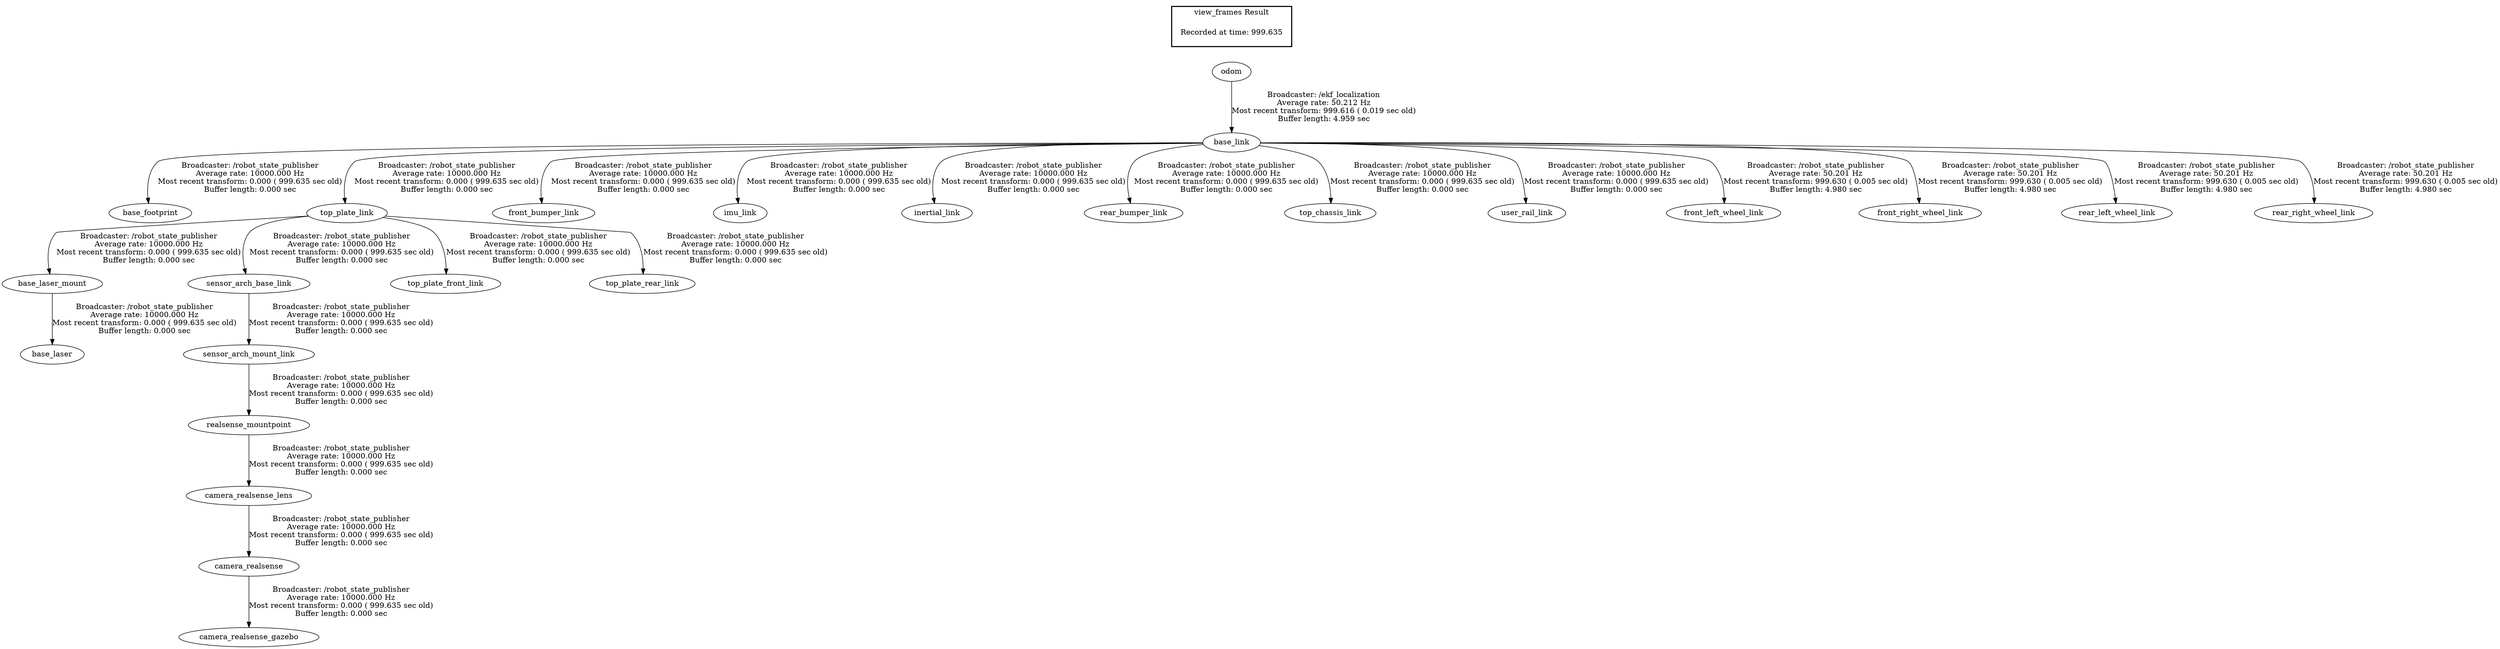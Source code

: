 digraph G {
"base_link" -> "base_footprint"[label="Broadcaster: /robot_state_publisher\nAverage rate: 10000.000 Hz\nMost recent transform: 0.000 ( 999.635 sec old)\nBuffer length: 0.000 sec\n"];
"odom" -> "base_link"[label="Broadcaster: /ekf_localization\nAverage rate: 50.212 Hz\nMost recent transform: 999.616 ( 0.019 sec old)\nBuffer length: 4.959 sec\n"];
"base_laser_mount" -> "base_laser"[label="Broadcaster: /robot_state_publisher\nAverage rate: 10000.000 Hz\nMost recent transform: 0.000 ( 999.635 sec old)\nBuffer length: 0.000 sec\n"];
"top_plate_link" -> "base_laser_mount"[label="Broadcaster: /robot_state_publisher\nAverage rate: 10000.000 Hz\nMost recent transform: 0.000 ( 999.635 sec old)\nBuffer length: 0.000 sec\n"];
"camera_realsense" -> "camera_realsense_gazebo"[label="Broadcaster: /robot_state_publisher\nAverage rate: 10000.000 Hz\nMost recent transform: 0.000 ( 999.635 sec old)\nBuffer length: 0.000 sec\n"];
"camera_realsense_lens" -> "camera_realsense"[label="Broadcaster: /robot_state_publisher\nAverage rate: 10000.000 Hz\nMost recent transform: 0.000 ( 999.635 sec old)\nBuffer length: 0.000 sec\n"];
"realsense_mountpoint" -> "camera_realsense_lens"[label="Broadcaster: /robot_state_publisher\nAverage rate: 10000.000 Hz\nMost recent transform: 0.000 ( 999.635 sec old)\nBuffer length: 0.000 sec\n"];
"sensor_arch_mount_link" -> "realsense_mountpoint"[label="Broadcaster: /robot_state_publisher\nAverage rate: 10000.000 Hz\nMost recent transform: 0.000 ( 999.635 sec old)\nBuffer length: 0.000 sec\n"];
"base_link" -> "front_bumper_link"[label="Broadcaster: /robot_state_publisher\nAverage rate: 10000.000 Hz\nMost recent transform: 0.000 ( 999.635 sec old)\nBuffer length: 0.000 sec\n"];
"base_link" -> "imu_link"[label="Broadcaster: /robot_state_publisher\nAverage rate: 10000.000 Hz\nMost recent transform: 0.000 ( 999.635 sec old)\nBuffer length: 0.000 sec\n"];
"base_link" -> "inertial_link"[label="Broadcaster: /robot_state_publisher\nAverage rate: 10000.000 Hz\nMost recent transform: 0.000 ( 999.635 sec old)\nBuffer length: 0.000 sec\n"];
"base_link" -> "top_plate_link"[label="Broadcaster: /robot_state_publisher\nAverage rate: 10000.000 Hz\nMost recent transform: 0.000 ( 999.635 sec old)\nBuffer length: 0.000 sec\n"];
"sensor_arch_base_link" -> "sensor_arch_mount_link"[label="Broadcaster: /robot_state_publisher\nAverage rate: 10000.000 Hz\nMost recent transform: 0.000 ( 999.635 sec old)\nBuffer length: 0.000 sec\n"];
"base_link" -> "rear_bumper_link"[label="Broadcaster: /robot_state_publisher\nAverage rate: 10000.000 Hz\nMost recent transform: 0.000 ( 999.635 sec old)\nBuffer length: 0.000 sec\n"];
"top_plate_link" -> "sensor_arch_base_link"[label="Broadcaster: /robot_state_publisher\nAverage rate: 10000.000 Hz\nMost recent transform: 0.000 ( 999.635 sec old)\nBuffer length: 0.000 sec\n"];
"base_link" -> "top_chassis_link"[label="Broadcaster: /robot_state_publisher\nAverage rate: 10000.000 Hz\nMost recent transform: 0.000 ( 999.635 sec old)\nBuffer length: 0.000 sec\n"];
"top_plate_link" -> "top_plate_front_link"[label="Broadcaster: /robot_state_publisher\nAverage rate: 10000.000 Hz\nMost recent transform: 0.000 ( 999.635 sec old)\nBuffer length: 0.000 sec\n"];
"top_plate_link" -> "top_plate_rear_link"[label="Broadcaster: /robot_state_publisher\nAverage rate: 10000.000 Hz\nMost recent transform: 0.000 ( 999.635 sec old)\nBuffer length: 0.000 sec\n"];
"base_link" -> "user_rail_link"[label="Broadcaster: /robot_state_publisher\nAverage rate: 10000.000 Hz\nMost recent transform: 0.000 ( 999.635 sec old)\nBuffer length: 0.000 sec\n"];
"base_link" -> "front_left_wheel_link"[label="Broadcaster: /robot_state_publisher\nAverage rate: 50.201 Hz\nMost recent transform: 999.630 ( 0.005 sec old)\nBuffer length: 4.980 sec\n"];
"base_link" -> "front_right_wheel_link"[label="Broadcaster: /robot_state_publisher\nAverage rate: 50.201 Hz\nMost recent transform: 999.630 ( 0.005 sec old)\nBuffer length: 4.980 sec\n"];
"base_link" -> "rear_left_wheel_link"[label="Broadcaster: /robot_state_publisher\nAverage rate: 50.201 Hz\nMost recent transform: 999.630 ( 0.005 sec old)\nBuffer length: 4.980 sec\n"];
"base_link" -> "rear_right_wheel_link"[label="Broadcaster: /robot_state_publisher\nAverage rate: 50.201 Hz\nMost recent transform: 999.630 ( 0.005 sec old)\nBuffer length: 4.980 sec\n"];
edge [style=invis];
 subgraph cluster_legend { style=bold; color=black; label ="view_frames Result";
"Recorded at time: 999.635"[ shape=plaintext ] ;
 }->"odom";
}